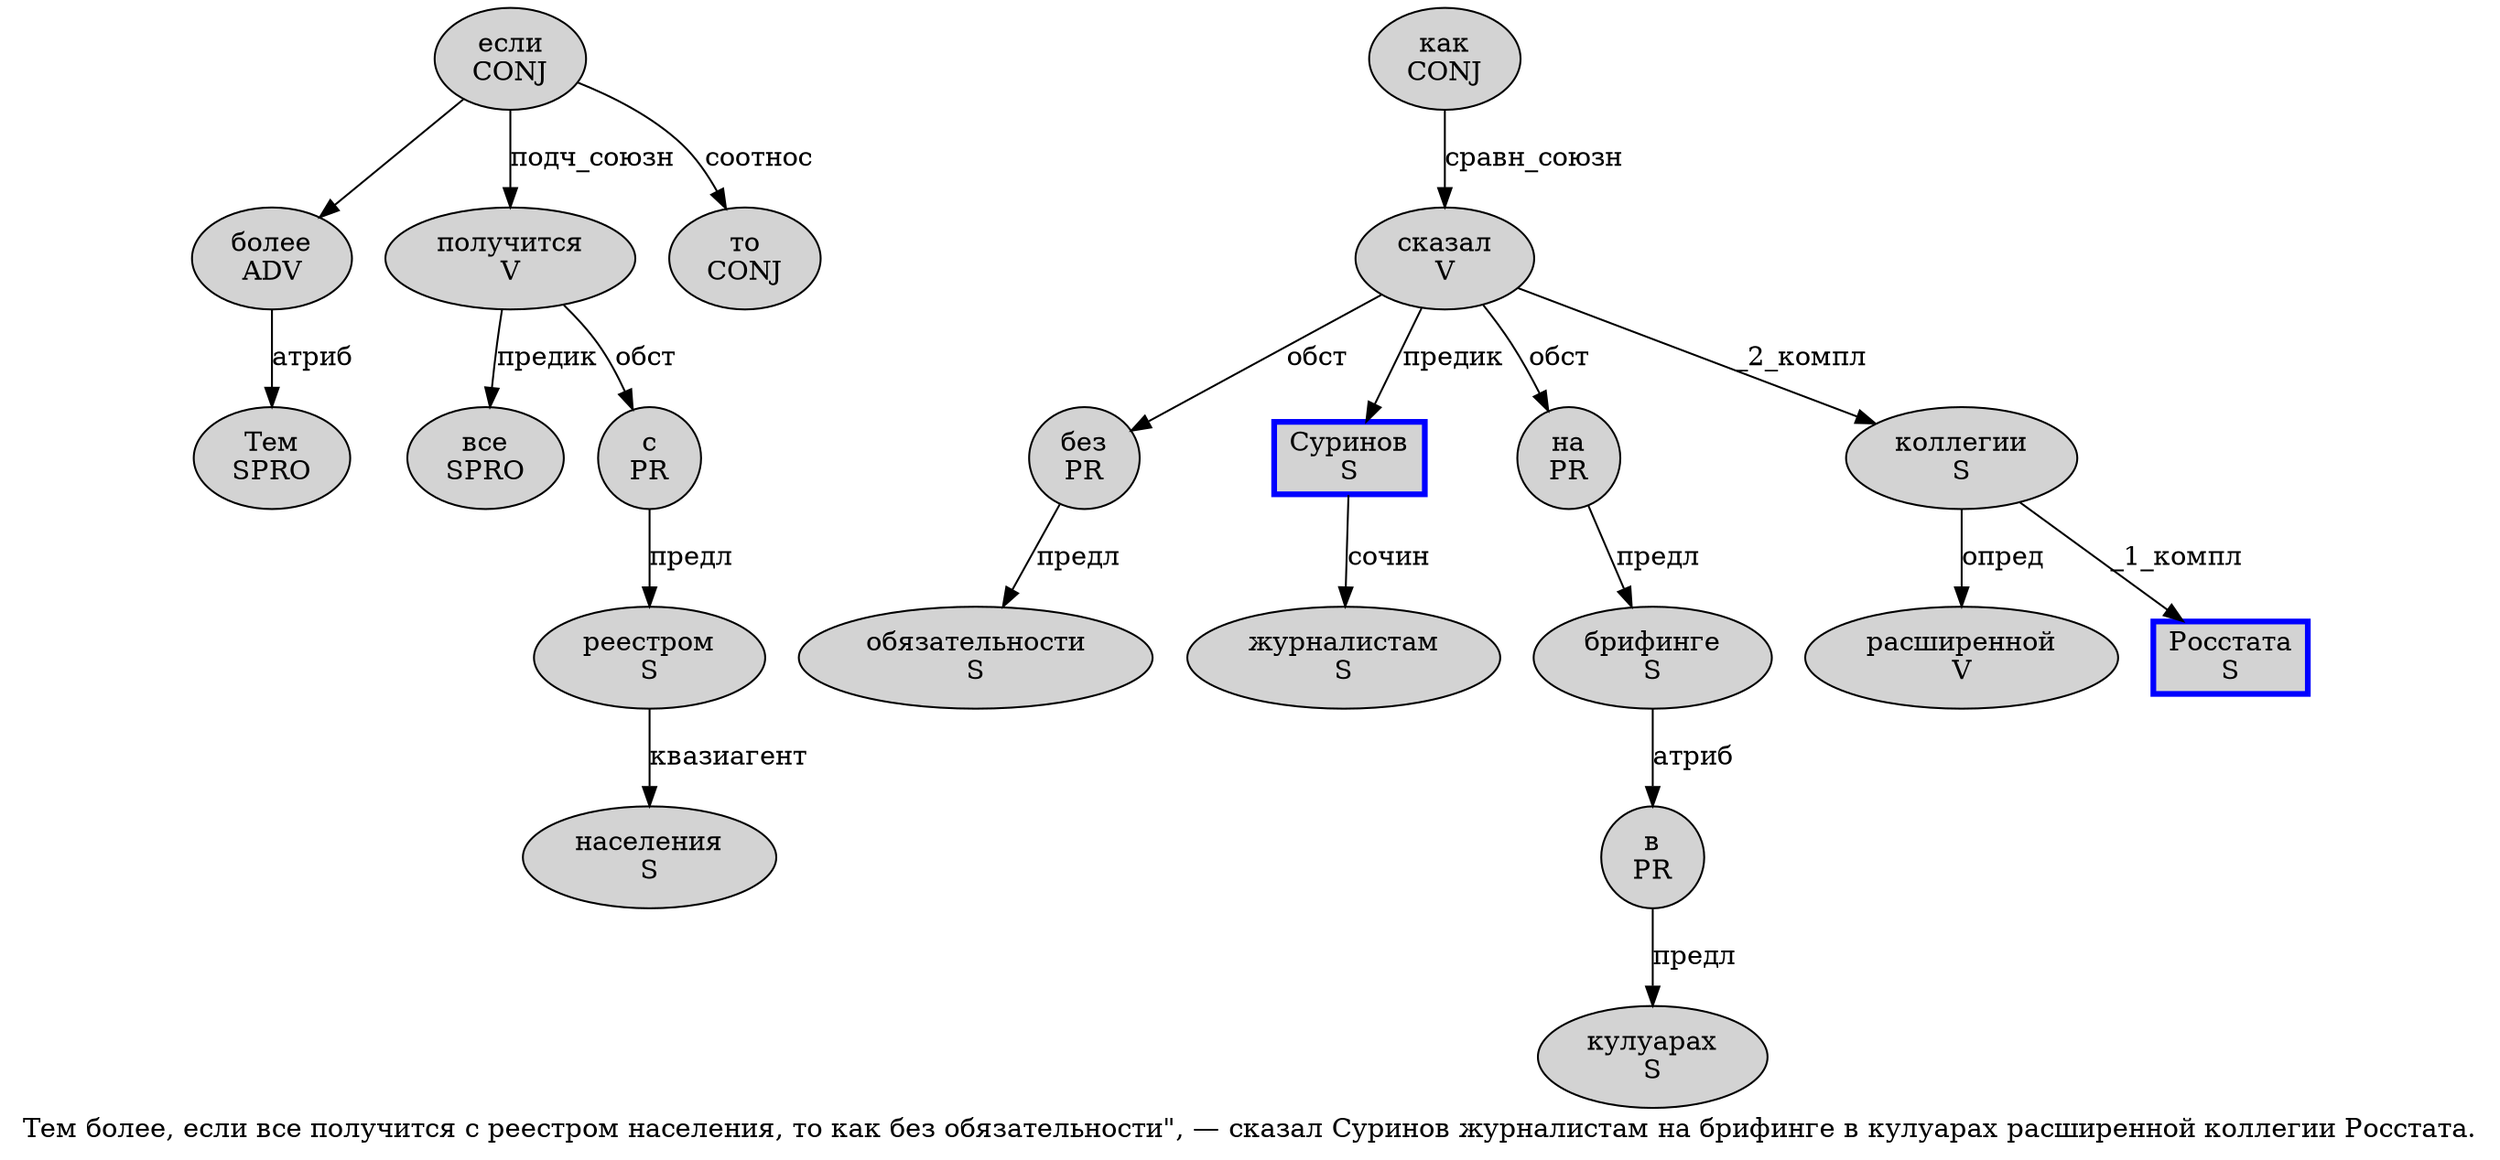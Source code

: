 digraph SENTENCE_573 {
	graph [label="Тем более, если все получится с реестром населения, то как без обязательности\", — сказал Суринов журналистам на брифинге в кулуарах расширенной коллегии Росстата."]
	node [style=filled]
		0 [label="Тем
SPRO" color="" fillcolor=lightgray penwidth=1 shape=ellipse]
		1 [label="более
ADV" color="" fillcolor=lightgray penwidth=1 shape=ellipse]
		3 [label="если
CONJ" color="" fillcolor=lightgray penwidth=1 shape=ellipse]
		4 [label="все
SPRO" color="" fillcolor=lightgray penwidth=1 shape=ellipse]
		5 [label="получится
V" color="" fillcolor=lightgray penwidth=1 shape=ellipse]
		6 [label="с
PR" color="" fillcolor=lightgray penwidth=1 shape=ellipse]
		7 [label="реестром
S" color="" fillcolor=lightgray penwidth=1 shape=ellipse]
		8 [label="населения
S" color="" fillcolor=lightgray penwidth=1 shape=ellipse]
		10 [label="то
CONJ" color="" fillcolor=lightgray penwidth=1 shape=ellipse]
		11 [label="как
CONJ" color="" fillcolor=lightgray penwidth=1 shape=ellipse]
		12 [label="без
PR" color="" fillcolor=lightgray penwidth=1 shape=ellipse]
		13 [label="обязательности
S" color="" fillcolor=lightgray penwidth=1 shape=ellipse]
		17 [label="сказал
V" color="" fillcolor=lightgray penwidth=1 shape=ellipse]
		18 [label="Суринов
S" color=blue fillcolor=lightgray penwidth=3 shape=box]
		19 [label="журналистам
S" color="" fillcolor=lightgray penwidth=1 shape=ellipse]
		20 [label="на
PR" color="" fillcolor=lightgray penwidth=1 shape=ellipse]
		21 [label="брифинге
S" color="" fillcolor=lightgray penwidth=1 shape=ellipse]
		22 [label="в
PR" color="" fillcolor=lightgray penwidth=1 shape=ellipse]
		23 [label="кулуарах
S" color="" fillcolor=lightgray penwidth=1 shape=ellipse]
		24 [label="расширенной
V" color="" fillcolor=lightgray penwidth=1 shape=ellipse]
		25 [label="коллегии
S" color="" fillcolor=lightgray penwidth=1 shape=ellipse]
		26 [label="Росстата
S" color=blue fillcolor=lightgray penwidth=3 shape=box]
			7 -> 8 [label="квазиагент"]
			25 -> 24 [label="опред"]
			25 -> 26 [label="_1_компл"]
			21 -> 22 [label="атриб"]
			18 -> 19 [label="сочин"]
			6 -> 7 [label="предл"]
			11 -> 17 [label="сравн_союзн"]
			17 -> 12 [label="обст"]
			17 -> 18 [label="предик"]
			17 -> 20 [label="обст"]
			17 -> 25 [label="_2_компл"]
			3 -> 1
			3 -> 5 [label="подч_союзн"]
			3 -> 10 [label="соотнос"]
			22 -> 23 [label="предл"]
			1 -> 0 [label="атриб"]
			5 -> 4 [label="предик"]
			5 -> 6 [label="обст"]
			12 -> 13 [label="предл"]
			20 -> 21 [label="предл"]
}